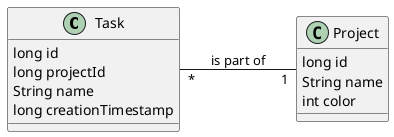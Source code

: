 @startuml
'https://plantuml.com/class-diagram
left to right direction

class Task {
    long id
    long projectId
    String name
    long creationTimestamp
}

class Project {
    long id
    String name
    int color
}

Task "*"--"1" Project : is part of

@enduml